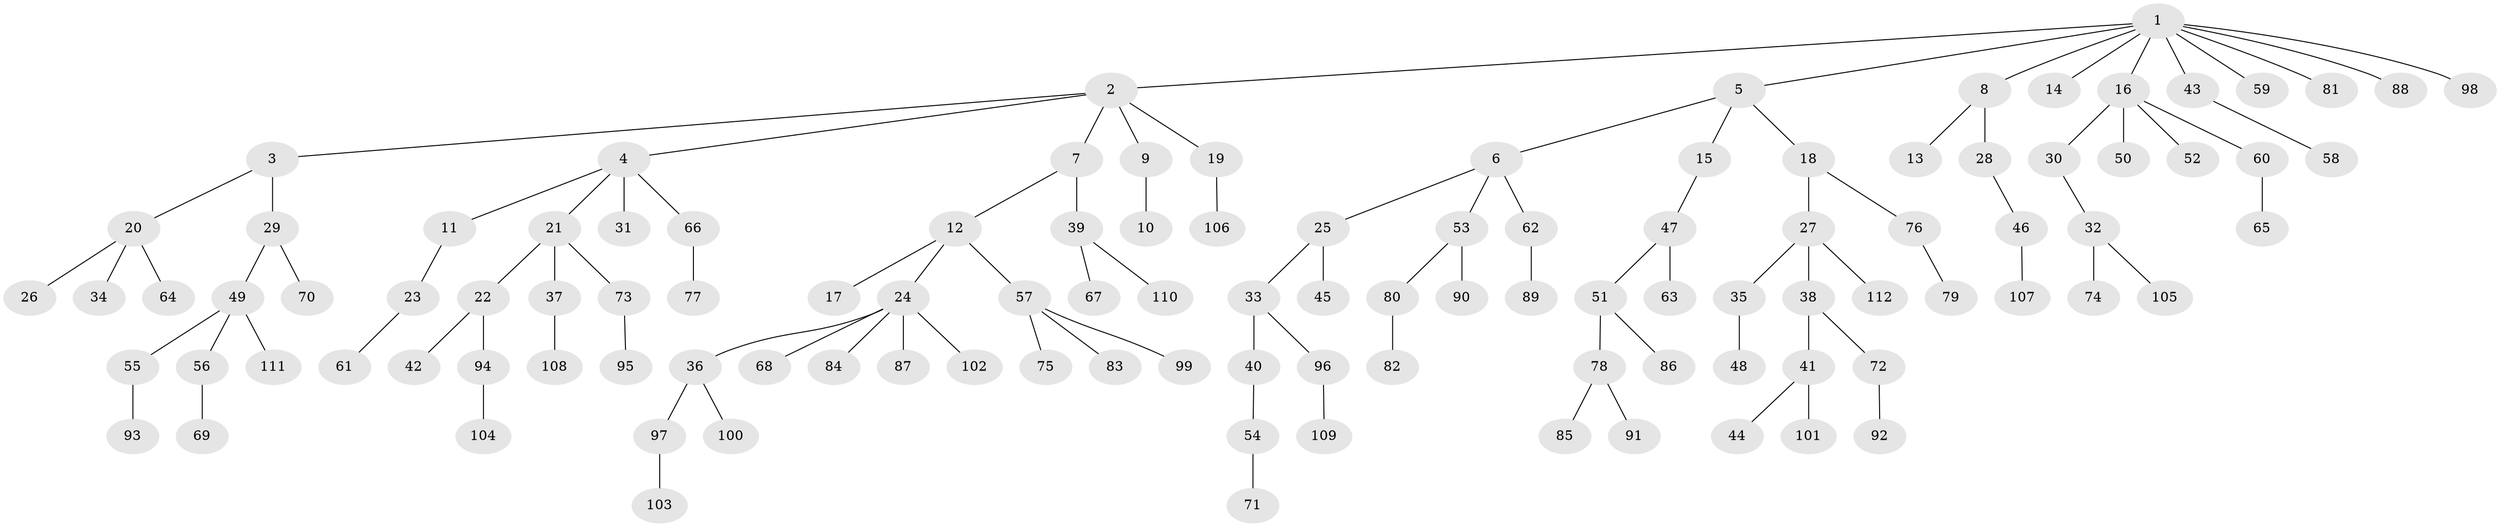 // coarse degree distribution, {1: 0.5882352941176471, 8: 0.029411764705882353, 4: 0.029411764705882353, 2: 0.20588235294117646, 3: 0.08823529411764706, 6: 0.029411764705882353, 5: 0.029411764705882353}
// Generated by graph-tools (version 1.1) at 2025/37/03/04/25 23:37:20]
// undirected, 112 vertices, 111 edges
graph export_dot {
  node [color=gray90,style=filled];
  1;
  2;
  3;
  4;
  5;
  6;
  7;
  8;
  9;
  10;
  11;
  12;
  13;
  14;
  15;
  16;
  17;
  18;
  19;
  20;
  21;
  22;
  23;
  24;
  25;
  26;
  27;
  28;
  29;
  30;
  31;
  32;
  33;
  34;
  35;
  36;
  37;
  38;
  39;
  40;
  41;
  42;
  43;
  44;
  45;
  46;
  47;
  48;
  49;
  50;
  51;
  52;
  53;
  54;
  55;
  56;
  57;
  58;
  59;
  60;
  61;
  62;
  63;
  64;
  65;
  66;
  67;
  68;
  69;
  70;
  71;
  72;
  73;
  74;
  75;
  76;
  77;
  78;
  79;
  80;
  81;
  82;
  83;
  84;
  85;
  86;
  87;
  88;
  89;
  90;
  91;
  92;
  93;
  94;
  95;
  96;
  97;
  98;
  99;
  100;
  101;
  102;
  103;
  104;
  105;
  106;
  107;
  108;
  109;
  110;
  111;
  112;
  1 -- 2;
  1 -- 5;
  1 -- 8;
  1 -- 14;
  1 -- 16;
  1 -- 43;
  1 -- 59;
  1 -- 81;
  1 -- 88;
  1 -- 98;
  2 -- 3;
  2 -- 4;
  2 -- 7;
  2 -- 9;
  2 -- 19;
  3 -- 20;
  3 -- 29;
  4 -- 11;
  4 -- 21;
  4 -- 31;
  4 -- 66;
  5 -- 6;
  5 -- 15;
  5 -- 18;
  6 -- 25;
  6 -- 53;
  6 -- 62;
  7 -- 12;
  7 -- 39;
  8 -- 13;
  8 -- 28;
  9 -- 10;
  11 -- 23;
  12 -- 17;
  12 -- 24;
  12 -- 57;
  15 -- 47;
  16 -- 30;
  16 -- 50;
  16 -- 52;
  16 -- 60;
  18 -- 27;
  18 -- 76;
  19 -- 106;
  20 -- 26;
  20 -- 34;
  20 -- 64;
  21 -- 22;
  21 -- 37;
  21 -- 73;
  22 -- 42;
  22 -- 94;
  23 -- 61;
  24 -- 36;
  24 -- 68;
  24 -- 84;
  24 -- 87;
  24 -- 102;
  25 -- 33;
  25 -- 45;
  27 -- 35;
  27 -- 38;
  27 -- 112;
  28 -- 46;
  29 -- 49;
  29 -- 70;
  30 -- 32;
  32 -- 74;
  32 -- 105;
  33 -- 40;
  33 -- 96;
  35 -- 48;
  36 -- 97;
  36 -- 100;
  37 -- 108;
  38 -- 41;
  38 -- 72;
  39 -- 67;
  39 -- 110;
  40 -- 54;
  41 -- 44;
  41 -- 101;
  43 -- 58;
  46 -- 107;
  47 -- 51;
  47 -- 63;
  49 -- 55;
  49 -- 56;
  49 -- 111;
  51 -- 78;
  51 -- 86;
  53 -- 80;
  53 -- 90;
  54 -- 71;
  55 -- 93;
  56 -- 69;
  57 -- 75;
  57 -- 83;
  57 -- 99;
  60 -- 65;
  62 -- 89;
  66 -- 77;
  72 -- 92;
  73 -- 95;
  76 -- 79;
  78 -- 85;
  78 -- 91;
  80 -- 82;
  94 -- 104;
  96 -- 109;
  97 -- 103;
}
